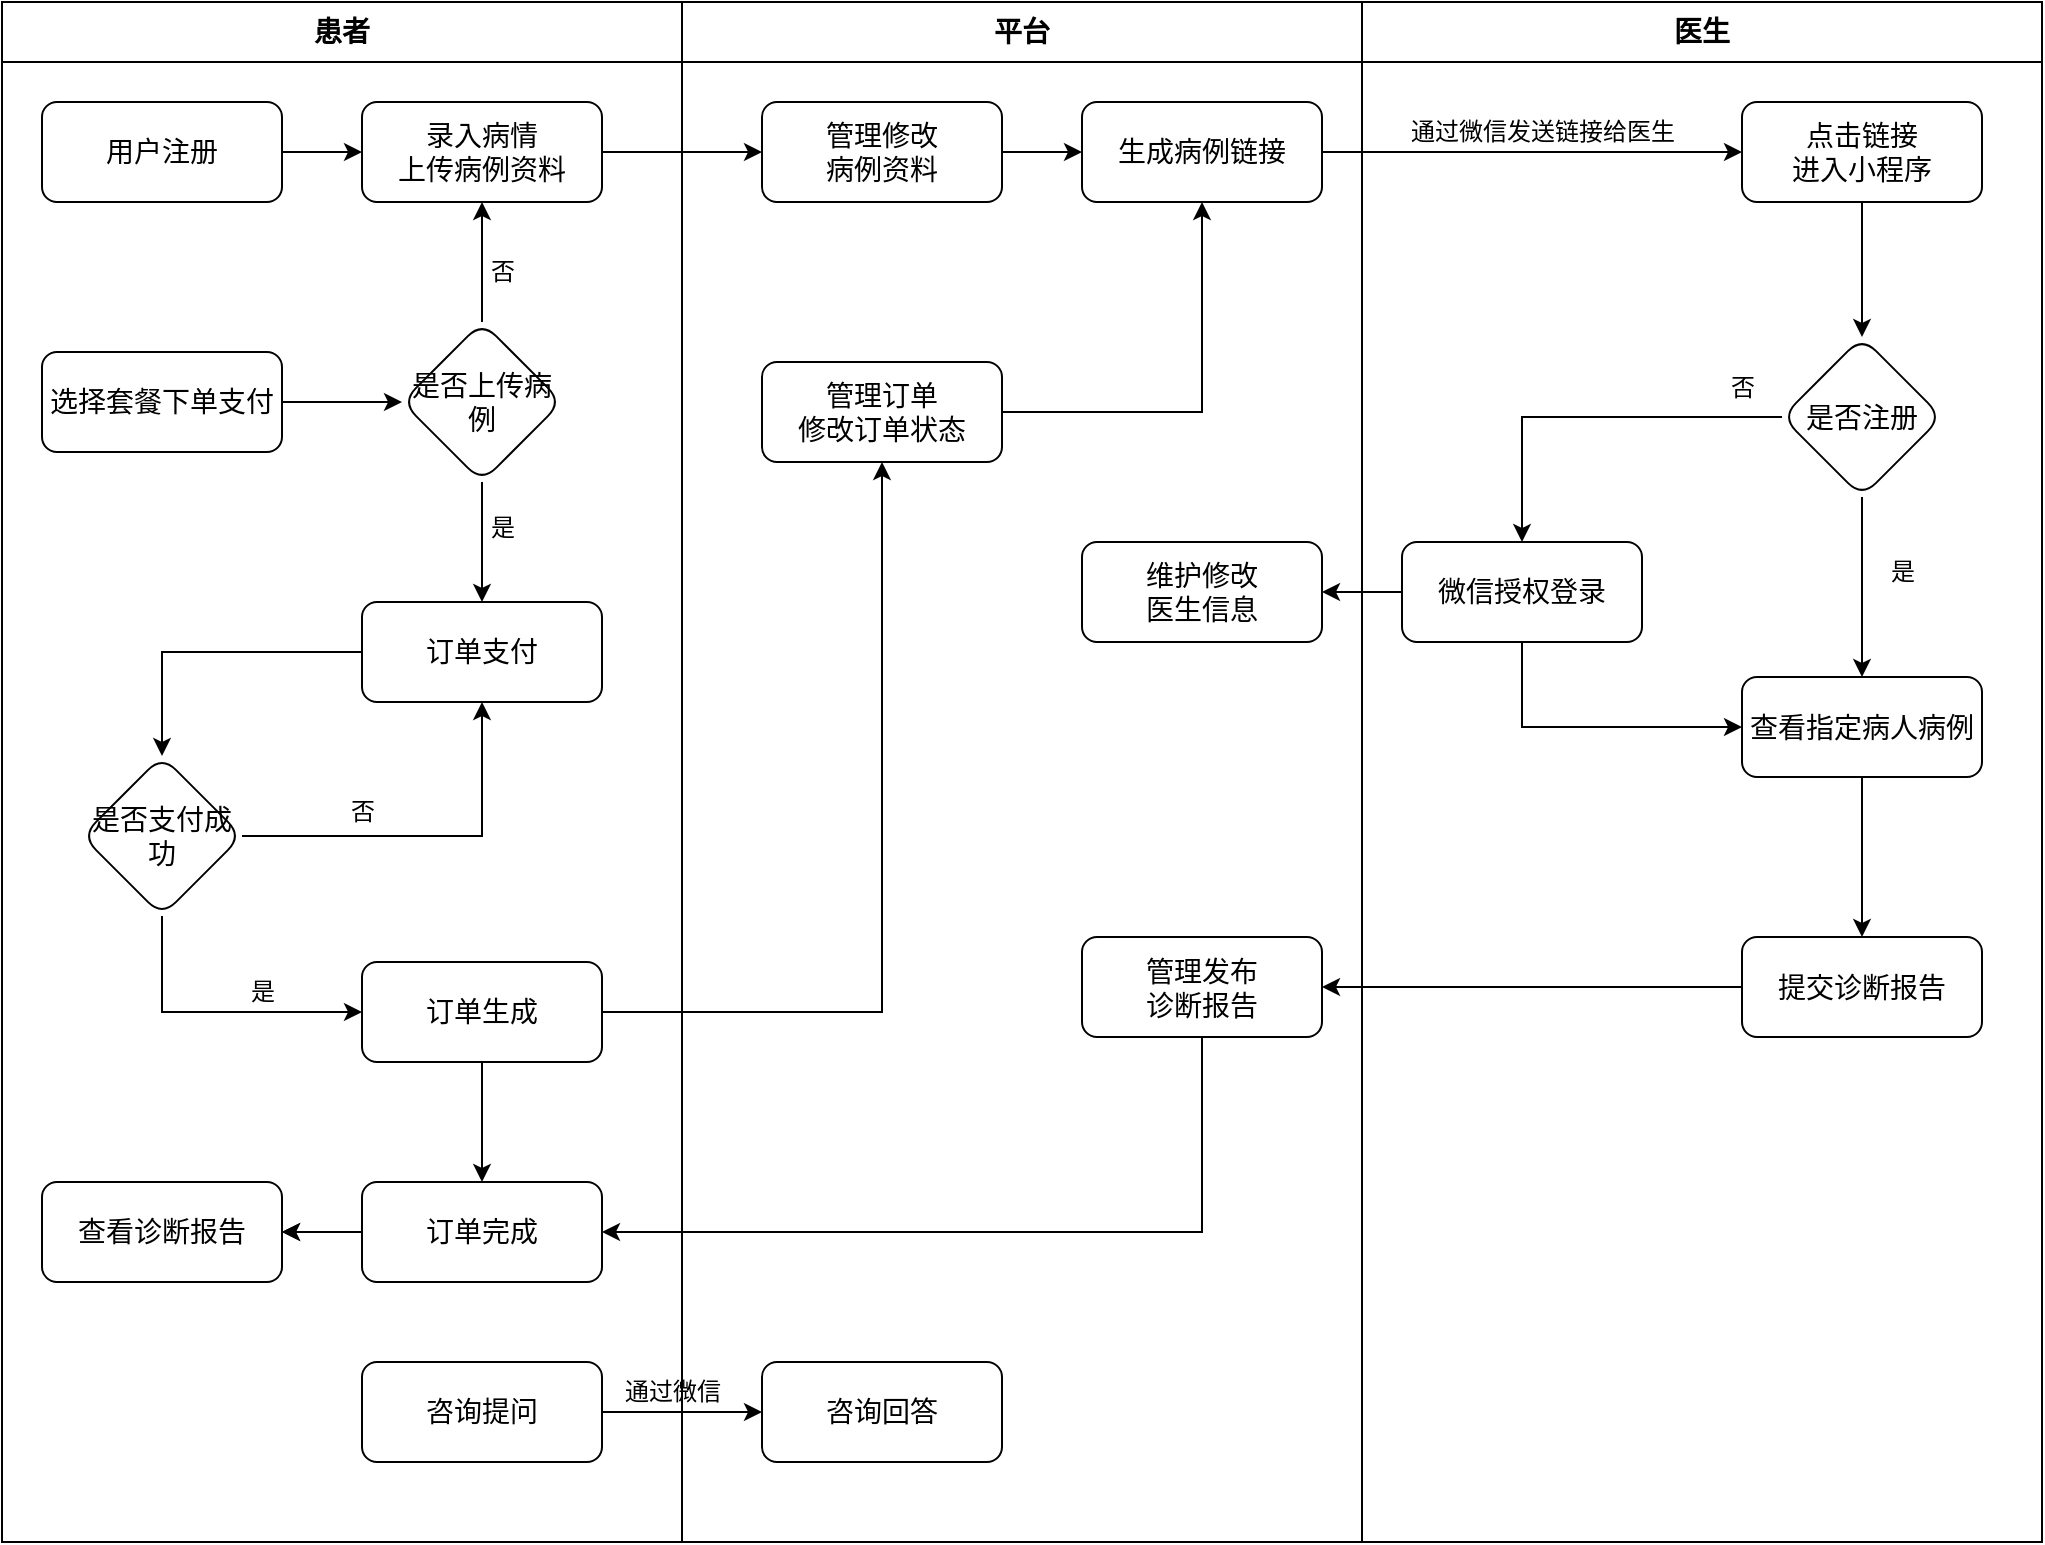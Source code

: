 <mxfile version="23.1.1" type="github">
  <diagram name="第 1 页" id="hlyb1rkhuO2eXoRXJr9Z">
    <mxGraphModel dx="2253" dy="759" grid="1" gridSize="10" guides="1" tooltips="1" connect="1" arrows="1" fold="1" page="1" pageScale="1" pageWidth="827" pageHeight="1169" math="0" shadow="0">
      <root>
        <mxCell id="0" />
        <mxCell id="1" parent="0" />
        <mxCell id="kG4DoKcMdsDmijOwvgow-1" value="患者" style="swimlane;whiteSpace=wrap;html=1;fontSize=14;startSize=30;" vertex="1" parent="1">
          <mxGeometry x="-80" y="30" width="340" height="770" as="geometry" />
        </mxCell>
        <mxCell id="kG4DoKcMdsDmijOwvgow-2" value="录入病情&lt;br&gt;上传病例资料" style="rounded=1;whiteSpace=wrap;html=1;fontSize=14;" vertex="1" parent="kG4DoKcMdsDmijOwvgow-1">
          <mxGeometry x="180" y="50" width="120" height="50" as="geometry" />
        </mxCell>
        <mxCell id="kG4DoKcMdsDmijOwvgow-54" value="" style="edgeStyle=orthogonalEdgeStyle;rounded=0;orthogonalLoop=1;jettySize=auto;html=1;" edge="1" parent="kG4DoKcMdsDmijOwvgow-1" source="kG4DoKcMdsDmijOwvgow-3" target="kG4DoKcMdsDmijOwvgow-53">
          <mxGeometry relative="1" as="geometry" />
        </mxCell>
        <mxCell id="kG4DoKcMdsDmijOwvgow-3" value="选择套餐下单支付" style="rounded=1;whiteSpace=wrap;html=1;fontSize=14;" vertex="1" parent="kG4DoKcMdsDmijOwvgow-1">
          <mxGeometry x="20" y="175" width="120" height="50" as="geometry" />
        </mxCell>
        <mxCell id="kG4DoKcMdsDmijOwvgow-75" style="edgeStyle=orthogonalEdgeStyle;rounded=0;orthogonalLoop=1;jettySize=auto;html=1;exitX=0;exitY=0.5;exitDx=0;exitDy=0;" edge="1" parent="kG4DoKcMdsDmijOwvgow-1" source="kG4DoKcMdsDmijOwvgow-40" target="kG4DoKcMdsDmijOwvgow-60">
          <mxGeometry relative="1" as="geometry" />
        </mxCell>
        <mxCell id="kG4DoKcMdsDmijOwvgow-40" value="订单支付" style="rounded=1;whiteSpace=wrap;html=1;fontSize=14;" vertex="1" parent="kG4DoKcMdsDmijOwvgow-1">
          <mxGeometry x="180" y="300" width="120" height="50" as="geometry" />
        </mxCell>
        <mxCell id="kG4DoKcMdsDmijOwvgow-48" value="" style="edgeStyle=orthogonalEdgeStyle;rounded=0;orthogonalLoop=1;jettySize=auto;html=1;" edge="1" parent="kG4DoKcMdsDmijOwvgow-1" source="kG4DoKcMdsDmijOwvgow-47" target="kG4DoKcMdsDmijOwvgow-2">
          <mxGeometry relative="1" as="geometry" />
        </mxCell>
        <mxCell id="kG4DoKcMdsDmijOwvgow-47" value="用户注册" style="rounded=1;whiteSpace=wrap;html=1;fontSize=14;" vertex="1" parent="kG4DoKcMdsDmijOwvgow-1">
          <mxGeometry x="20" y="50" width="120" height="50" as="geometry" />
        </mxCell>
        <mxCell id="kG4DoKcMdsDmijOwvgow-55" value="" style="edgeStyle=orthogonalEdgeStyle;rounded=0;orthogonalLoop=1;jettySize=auto;html=1;" edge="1" parent="kG4DoKcMdsDmijOwvgow-1" source="kG4DoKcMdsDmijOwvgow-53" target="kG4DoKcMdsDmijOwvgow-2">
          <mxGeometry relative="1" as="geometry" />
        </mxCell>
        <mxCell id="kG4DoKcMdsDmijOwvgow-57" value="" style="edgeStyle=orthogonalEdgeStyle;rounded=0;orthogonalLoop=1;jettySize=auto;html=1;" edge="1" parent="kG4DoKcMdsDmijOwvgow-1" source="kG4DoKcMdsDmijOwvgow-53" target="kG4DoKcMdsDmijOwvgow-40">
          <mxGeometry relative="1" as="geometry" />
        </mxCell>
        <mxCell id="kG4DoKcMdsDmijOwvgow-53" value="是否上传病例" style="rhombus;whiteSpace=wrap;html=1;fontSize=14;rounded=1;" vertex="1" parent="kG4DoKcMdsDmijOwvgow-1">
          <mxGeometry x="200" y="160" width="80" height="80" as="geometry" />
        </mxCell>
        <mxCell id="kG4DoKcMdsDmijOwvgow-56" value="否" style="text;html=1;align=center;verticalAlign=middle;resizable=0;points=[];autosize=1;strokeColor=none;fillColor=none;" vertex="1" parent="kG4DoKcMdsDmijOwvgow-1">
          <mxGeometry x="230" y="120" width="40" height="30" as="geometry" />
        </mxCell>
        <mxCell id="kG4DoKcMdsDmijOwvgow-68" value="否" style="text;html=1;align=center;verticalAlign=middle;resizable=0;points=[];autosize=1;strokeColor=none;fillColor=none;" vertex="1" parent="kG4DoKcMdsDmijOwvgow-1">
          <mxGeometry x="160" y="390" width="40" height="30" as="geometry" />
        </mxCell>
        <mxCell id="kG4DoKcMdsDmijOwvgow-65" value="订单生成" style="rounded=1;whiteSpace=wrap;html=1;fontSize=14;" vertex="1" parent="kG4DoKcMdsDmijOwvgow-1">
          <mxGeometry x="180" y="480" width="120" height="50" as="geometry" />
        </mxCell>
        <mxCell id="kG4DoKcMdsDmijOwvgow-87" value="" style="edgeStyle=orthogonalEdgeStyle;rounded=0;orthogonalLoop=1;jettySize=auto;html=1;" edge="1" parent="kG4DoKcMdsDmijOwvgow-1" source="kG4DoKcMdsDmijOwvgow-34" target="kG4DoKcMdsDmijOwvgow-86">
          <mxGeometry relative="1" as="geometry" />
        </mxCell>
        <mxCell id="kG4DoKcMdsDmijOwvgow-88" value="" style="edgeStyle=orthogonalEdgeStyle;rounded=0;orthogonalLoop=1;jettySize=auto;html=1;" edge="1" parent="kG4DoKcMdsDmijOwvgow-1" source="kG4DoKcMdsDmijOwvgow-34" target="kG4DoKcMdsDmijOwvgow-86">
          <mxGeometry relative="1" as="geometry" />
        </mxCell>
        <mxCell id="kG4DoKcMdsDmijOwvgow-34" value="订单完成" style="whiteSpace=wrap;html=1;fontSize=14;rounded=1;" vertex="1" parent="kG4DoKcMdsDmijOwvgow-1">
          <mxGeometry x="180" y="590" width="120" height="50" as="geometry" />
        </mxCell>
        <mxCell id="kG4DoKcMdsDmijOwvgow-67" value="" style="edgeStyle=orthogonalEdgeStyle;rounded=0;orthogonalLoop=1;jettySize=auto;html=1;" edge="1" parent="kG4DoKcMdsDmijOwvgow-1" source="kG4DoKcMdsDmijOwvgow-65" target="kG4DoKcMdsDmijOwvgow-34">
          <mxGeometry relative="1" as="geometry" />
        </mxCell>
        <mxCell id="kG4DoKcMdsDmijOwvgow-74" value="是" style="text;html=1;align=center;verticalAlign=middle;resizable=0;points=[];autosize=1;strokeColor=none;fillColor=none;" vertex="1" parent="kG4DoKcMdsDmijOwvgow-1">
          <mxGeometry x="110" y="480" width="40" height="30" as="geometry" />
        </mxCell>
        <mxCell id="kG4DoKcMdsDmijOwvgow-76" style="edgeStyle=orthogonalEdgeStyle;rounded=0;orthogonalLoop=1;jettySize=auto;html=1;exitX=1;exitY=0.5;exitDx=0;exitDy=0;entryX=0.5;entryY=1;entryDx=0;entryDy=0;" edge="1" parent="kG4DoKcMdsDmijOwvgow-1" source="kG4DoKcMdsDmijOwvgow-60" target="kG4DoKcMdsDmijOwvgow-40">
          <mxGeometry relative="1" as="geometry" />
        </mxCell>
        <mxCell id="kG4DoKcMdsDmijOwvgow-82" style="edgeStyle=orthogonalEdgeStyle;rounded=0;orthogonalLoop=1;jettySize=auto;html=1;exitX=0.5;exitY=1;exitDx=0;exitDy=0;entryX=0;entryY=0.5;entryDx=0;entryDy=0;" edge="1" parent="kG4DoKcMdsDmijOwvgow-1" source="kG4DoKcMdsDmijOwvgow-60" target="kG4DoKcMdsDmijOwvgow-65">
          <mxGeometry relative="1" as="geometry" />
        </mxCell>
        <mxCell id="kG4DoKcMdsDmijOwvgow-60" value="是否支付成功" style="rhombus;whiteSpace=wrap;html=1;fontSize=14;rounded=1;" vertex="1" parent="kG4DoKcMdsDmijOwvgow-1">
          <mxGeometry x="40" y="377" width="80" height="80" as="geometry" />
        </mxCell>
        <mxCell id="kG4DoKcMdsDmijOwvgow-86" value="查看诊断报告" style="whiteSpace=wrap;html=1;fontSize=14;rounded=1;" vertex="1" parent="kG4DoKcMdsDmijOwvgow-1">
          <mxGeometry x="20" y="590" width="120" height="50" as="geometry" />
        </mxCell>
        <mxCell id="kG4DoKcMdsDmijOwvgow-89" value="咨询提问" style="whiteSpace=wrap;html=1;fontSize=14;rounded=1;" vertex="1" parent="kG4DoKcMdsDmijOwvgow-1">
          <mxGeometry x="180" y="680" width="120" height="50" as="geometry" />
        </mxCell>
        <mxCell id="kG4DoKcMdsDmijOwvgow-92" value="通过微信" style="text;html=1;align=center;verticalAlign=middle;resizable=0;points=[];autosize=1;strokeColor=none;fillColor=none;" vertex="1" parent="kG4DoKcMdsDmijOwvgow-1">
          <mxGeometry x="300" y="680" width="70" height="30" as="geometry" />
        </mxCell>
        <mxCell id="kG4DoKcMdsDmijOwvgow-5" value="平台" style="swimlane;whiteSpace=wrap;html=1;fontSize=14;startSize=30;" vertex="1" parent="1">
          <mxGeometry x="260" y="30" width="340" height="770" as="geometry" />
        </mxCell>
        <mxCell id="kG4DoKcMdsDmijOwvgow-14" value="" style="edgeStyle=orthogonalEdgeStyle;rounded=0;orthogonalLoop=1;jettySize=auto;html=1;" edge="1" parent="kG4DoKcMdsDmijOwvgow-5" source="kG4DoKcMdsDmijOwvgow-7" target="kG4DoKcMdsDmijOwvgow-13">
          <mxGeometry relative="1" as="geometry" />
        </mxCell>
        <mxCell id="kG4DoKcMdsDmijOwvgow-7" value="管理修改&lt;br&gt;病例资料" style="rounded=1;whiteSpace=wrap;html=1;fontSize=14;" vertex="1" parent="kG4DoKcMdsDmijOwvgow-5">
          <mxGeometry x="40" y="50" width="120" height="50" as="geometry" />
        </mxCell>
        <mxCell id="kG4DoKcMdsDmijOwvgow-13" value="生成病例链接" style="rounded=1;whiteSpace=wrap;html=1;fontSize=14;" vertex="1" parent="kG4DoKcMdsDmijOwvgow-5">
          <mxGeometry x="200" y="50" width="120" height="50" as="geometry" />
        </mxCell>
        <mxCell id="kG4DoKcMdsDmijOwvgow-32" value="管理发布&lt;br&gt;诊断报告" style="whiteSpace=wrap;html=1;fontSize=14;rounded=1;" vertex="1" parent="kG4DoKcMdsDmijOwvgow-5">
          <mxGeometry x="200" y="467.5" width="120" height="50" as="geometry" />
        </mxCell>
        <mxCell id="kG4DoKcMdsDmijOwvgow-38" value="维护修改&lt;br&gt;医生信息" style="whiteSpace=wrap;html=1;fontSize=14;rounded=1;" vertex="1" parent="kG4DoKcMdsDmijOwvgow-5">
          <mxGeometry x="200" y="270" width="120" height="50" as="geometry" />
        </mxCell>
        <mxCell id="kG4DoKcMdsDmijOwvgow-46" style="edgeStyle=orthogonalEdgeStyle;rounded=0;orthogonalLoop=1;jettySize=auto;html=1;entryX=0.5;entryY=1;entryDx=0;entryDy=0;" edge="1" parent="kG4DoKcMdsDmijOwvgow-5" source="kG4DoKcMdsDmijOwvgow-44" target="kG4DoKcMdsDmijOwvgow-13">
          <mxGeometry relative="1" as="geometry" />
        </mxCell>
        <mxCell id="kG4DoKcMdsDmijOwvgow-44" value="管理订单&lt;br&gt;修改订单状态" style="rounded=1;whiteSpace=wrap;html=1;fontSize=14;" vertex="1" parent="kG4DoKcMdsDmijOwvgow-5">
          <mxGeometry x="40" y="180" width="120" height="50" as="geometry" />
        </mxCell>
        <mxCell id="kG4DoKcMdsDmijOwvgow-90" value="咨询回答" style="whiteSpace=wrap;html=1;fontSize=14;rounded=1;" vertex="1" parent="kG4DoKcMdsDmijOwvgow-5">
          <mxGeometry x="40" y="680" width="120" height="50" as="geometry" />
        </mxCell>
        <mxCell id="kG4DoKcMdsDmijOwvgow-9" style="edgeStyle=orthogonalEdgeStyle;rounded=0;orthogonalLoop=1;jettySize=auto;html=1;entryX=0;entryY=0.5;entryDx=0;entryDy=0;" edge="1" parent="1" source="kG4DoKcMdsDmijOwvgow-2" target="kG4DoKcMdsDmijOwvgow-7">
          <mxGeometry relative="1" as="geometry" />
        </mxCell>
        <mxCell id="kG4DoKcMdsDmijOwvgow-10" value="医生" style="swimlane;whiteSpace=wrap;html=1;fontSize=14;startSize=30;" vertex="1" parent="1">
          <mxGeometry x="600" y="30" width="340" height="770" as="geometry" />
        </mxCell>
        <mxCell id="kG4DoKcMdsDmijOwvgow-18" value="" style="edgeStyle=orthogonalEdgeStyle;rounded=0;orthogonalLoop=1;jettySize=auto;html=1;" edge="1" parent="kG4DoKcMdsDmijOwvgow-10" source="kG4DoKcMdsDmijOwvgow-11" target="kG4DoKcMdsDmijOwvgow-17">
          <mxGeometry relative="1" as="geometry" />
        </mxCell>
        <mxCell id="kG4DoKcMdsDmijOwvgow-11" value="点击链接&lt;br&gt;进入小程序" style="rounded=1;whiteSpace=wrap;html=1;fontSize=14;" vertex="1" parent="kG4DoKcMdsDmijOwvgow-10">
          <mxGeometry x="190" y="50" width="120" height="50" as="geometry" />
        </mxCell>
        <mxCell id="kG4DoKcMdsDmijOwvgow-20" value="" style="edgeStyle=orthogonalEdgeStyle;rounded=0;orthogonalLoop=1;jettySize=auto;html=1;" edge="1" parent="kG4DoKcMdsDmijOwvgow-10" source="kG4DoKcMdsDmijOwvgow-17" target="kG4DoKcMdsDmijOwvgow-19">
          <mxGeometry relative="1" as="geometry" />
        </mxCell>
        <mxCell id="kG4DoKcMdsDmijOwvgow-17" value="是否注册" style="rhombus;whiteSpace=wrap;html=1;fontSize=14;rounded=1;" vertex="1" parent="kG4DoKcMdsDmijOwvgow-10">
          <mxGeometry x="210" y="167.5" width="80" height="80" as="geometry" />
        </mxCell>
        <mxCell id="kG4DoKcMdsDmijOwvgow-27" value="" style="edgeStyle=orthogonalEdgeStyle;rounded=0;orthogonalLoop=1;jettySize=auto;html=1;" edge="1" parent="kG4DoKcMdsDmijOwvgow-10" source="kG4DoKcMdsDmijOwvgow-19" target="kG4DoKcMdsDmijOwvgow-26">
          <mxGeometry relative="1" as="geometry" />
        </mxCell>
        <mxCell id="kG4DoKcMdsDmijOwvgow-19" value="查看指定病人病例" style="whiteSpace=wrap;html=1;fontSize=14;rounded=1;" vertex="1" parent="kG4DoKcMdsDmijOwvgow-10">
          <mxGeometry x="190" y="337.5" width="120" height="50" as="geometry" />
        </mxCell>
        <mxCell id="kG4DoKcMdsDmijOwvgow-24" value="是" style="text;html=1;align=center;verticalAlign=middle;resizable=0;points=[];autosize=1;strokeColor=none;fillColor=none;" vertex="1" parent="kG4DoKcMdsDmijOwvgow-10">
          <mxGeometry x="250" y="270" width="40" height="30" as="geometry" />
        </mxCell>
        <mxCell id="kG4DoKcMdsDmijOwvgow-26" value="提交诊断报告" style="whiteSpace=wrap;html=1;fontSize=14;rounded=1;" vertex="1" parent="kG4DoKcMdsDmijOwvgow-10">
          <mxGeometry x="190" y="467.5" width="120" height="50" as="geometry" />
        </mxCell>
        <mxCell id="kG4DoKcMdsDmijOwvgow-30" style="edgeStyle=orthogonalEdgeStyle;rounded=0;orthogonalLoop=1;jettySize=auto;html=1;entryX=0;entryY=0.5;entryDx=0;entryDy=0;" edge="1" parent="kG4DoKcMdsDmijOwvgow-10" source="kG4DoKcMdsDmijOwvgow-21" target="kG4DoKcMdsDmijOwvgow-19">
          <mxGeometry relative="1" as="geometry">
            <Array as="points">
              <mxPoint x="80" y="363" />
            </Array>
          </mxGeometry>
        </mxCell>
        <mxCell id="kG4DoKcMdsDmijOwvgow-21" value="微信授权登录" style="whiteSpace=wrap;html=1;fontSize=14;rounded=1;" vertex="1" parent="kG4DoKcMdsDmijOwvgow-10">
          <mxGeometry x="20" y="270" width="120" height="50" as="geometry" />
        </mxCell>
        <mxCell id="kG4DoKcMdsDmijOwvgow-22" value="" style="edgeStyle=orthogonalEdgeStyle;rounded=0;orthogonalLoop=1;jettySize=auto;html=1;" edge="1" parent="kG4DoKcMdsDmijOwvgow-10" source="kG4DoKcMdsDmijOwvgow-17" target="kG4DoKcMdsDmijOwvgow-21">
          <mxGeometry relative="1" as="geometry" />
        </mxCell>
        <mxCell id="kG4DoKcMdsDmijOwvgow-23" value="否" style="text;html=1;align=center;verticalAlign=middle;resizable=0;points=[];autosize=1;strokeColor=none;fillColor=none;" vertex="1" parent="kG4DoKcMdsDmijOwvgow-10">
          <mxGeometry x="170" y="178" width="40" height="30" as="geometry" />
        </mxCell>
        <mxCell id="kG4DoKcMdsDmijOwvgow-36" value="通过微信发送链接给医生" style="text;html=1;align=center;verticalAlign=middle;resizable=0;points=[];autosize=1;strokeColor=none;fillColor=none;" vertex="1" parent="kG4DoKcMdsDmijOwvgow-10">
          <mxGeometry x="10" y="50" width="160" height="30" as="geometry" />
        </mxCell>
        <mxCell id="kG4DoKcMdsDmijOwvgow-33" value="" style="edgeStyle=orthogonalEdgeStyle;rounded=0;orthogonalLoop=1;jettySize=auto;html=1;" edge="1" parent="1" source="kG4DoKcMdsDmijOwvgow-26" target="kG4DoKcMdsDmijOwvgow-32">
          <mxGeometry relative="1" as="geometry" />
        </mxCell>
        <mxCell id="kG4DoKcMdsDmijOwvgow-39" value="" style="edgeStyle=orthogonalEdgeStyle;rounded=0;orthogonalLoop=1;jettySize=auto;html=1;" edge="1" parent="1" source="kG4DoKcMdsDmijOwvgow-21" target="kG4DoKcMdsDmijOwvgow-38">
          <mxGeometry relative="1" as="geometry" />
        </mxCell>
        <mxCell id="kG4DoKcMdsDmijOwvgow-43" style="edgeStyle=orthogonalEdgeStyle;rounded=0;orthogonalLoop=1;jettySize=auto;html=1;entryX=0;entryY=0.5;entryDx=0;entryDy=0;" edge="1" parent="1" source="kG4DoKcMdsDmijOwvgow-13" target="kG4DoKcMdsDmijOwvgow-11">
          <mxGeometry relative="1" as="geometry" />
        </mxCell>
        <mxCell id="kG4DoKcMdsDmijOwvgow-58" value="是" style="text;html=1;align=center;verticalAlign=middle;resizable=0;points=[];autosize=1;strokeColor=none;fillColor=none;" vertex="1" parent="1">
          <mxGeometry x="150" y="278" width="40" height="30" as="geometry" />
        </mxCell>
        <mxCell id="kG4DoKcMdsDmijOwvgow-83" style="edgeStyle=orthogonalEdgeStyle;rounded=0;orthogonalLoop=1;jettySize=auto;html=1;entryX=0.5;entryY=1;entryDx=0;entryDy=0;" edge="1" parent="1" source="kG4DoKcMdsDmijOwvgow-65" target="kG4DoKcMdsDmijOwvgow-44">
          <mxGeometry relative="1" as="geometry" />
        </mxCell>
        <mxCell id="kG4DoKcMdsDmijOwvgow-85" style="edgeStyle=orthogonalEdgeStyle;rounded=0;orthogonalLoop=1;jettySize=auto;html=1;entryX=1;entryY=0.5;entryDx=0;entryDy=0;" edge="1" parent="1" source="kG4DoKcMdsDmijOwvgow-32" target="kG4DoKcMdsDmijOwvgow-34">
          <mxGeometry relative="1" as="geometry">
            <Array as="points">
              <mxPoint x="520" y="645" />
            </Array>
          </mxGeometry>
        </mxCell>
        <mxCell id="kG4DoKcMdsDmijOwvgow-91" value="" style="edgeStyle=orthogonalEdgeStyle;rounded=0;orthogonalLoop=1;jettySize=auto;html=1;" edge="1" parent="1" source="kG4DoKcMdsDmijOwvgow-89" target="kG4DoKcMdsDmijOwvgow-90">
          <mxGeometry relative="1" as="geometry" />
        </mxCell>
      </root>
    </mxGraphModel>
  </diagram>
</mxfile>
